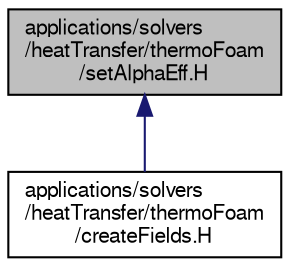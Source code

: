 digraph "applications/solvers/heatTransfer/thermoFoam/setAlphaEff.H"
{
  bgcolor="transparent";
  edge [fontname="FreeSans",fontsize="10",labelfontname="FreeSans",labelfontsize="10"];
  node [fontname="FreeSans",fontsize="10",shape=record];
  Node1 [label="applications/solvers\l/heatTransfer/thermoFoam\l/setAlphaEff.H",height=0.2,width=0.4,color="black", fillcolor="grey75", style="filled", fontcolor="black"];
  Node1 -> Node2 [dir="back",color="midnightblue",fontsize="10",style="solid",fontname="FreeSans"];
  Node2 [label="applications/solvers\l/heatTransfer/thermoFoam\l/createFields.H",height=0.2,width=0.4,color="black",URL="$a39044.html"];
}
